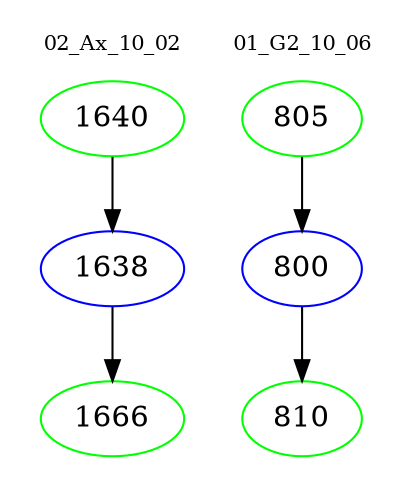 digraph{
subgraph cluster_0 {
color = white
label = "02_Ax_10_02";
fontsize=10;
T0_1640 [label="1640", color="green"]
T0_1640 -> T0_1638 [color="black"]
T0_1638 [label="1638", color="blue"]
T0_1638 -> T0_1666 [color="black"]
T0_1666 [label="1666", color="green"]
}
subgraph cluster_1 {
color = white
label = "01_G2_10_06";
fontsize=10;
T1_805 [label="805", color="green"]
T1_805 -> T1_800 [color="black"]
T1_800 [label="800", color="blue"]
T1_800 -> T1_810 [color="black"]
T1_810 [label="810", color="green"]
}
}

